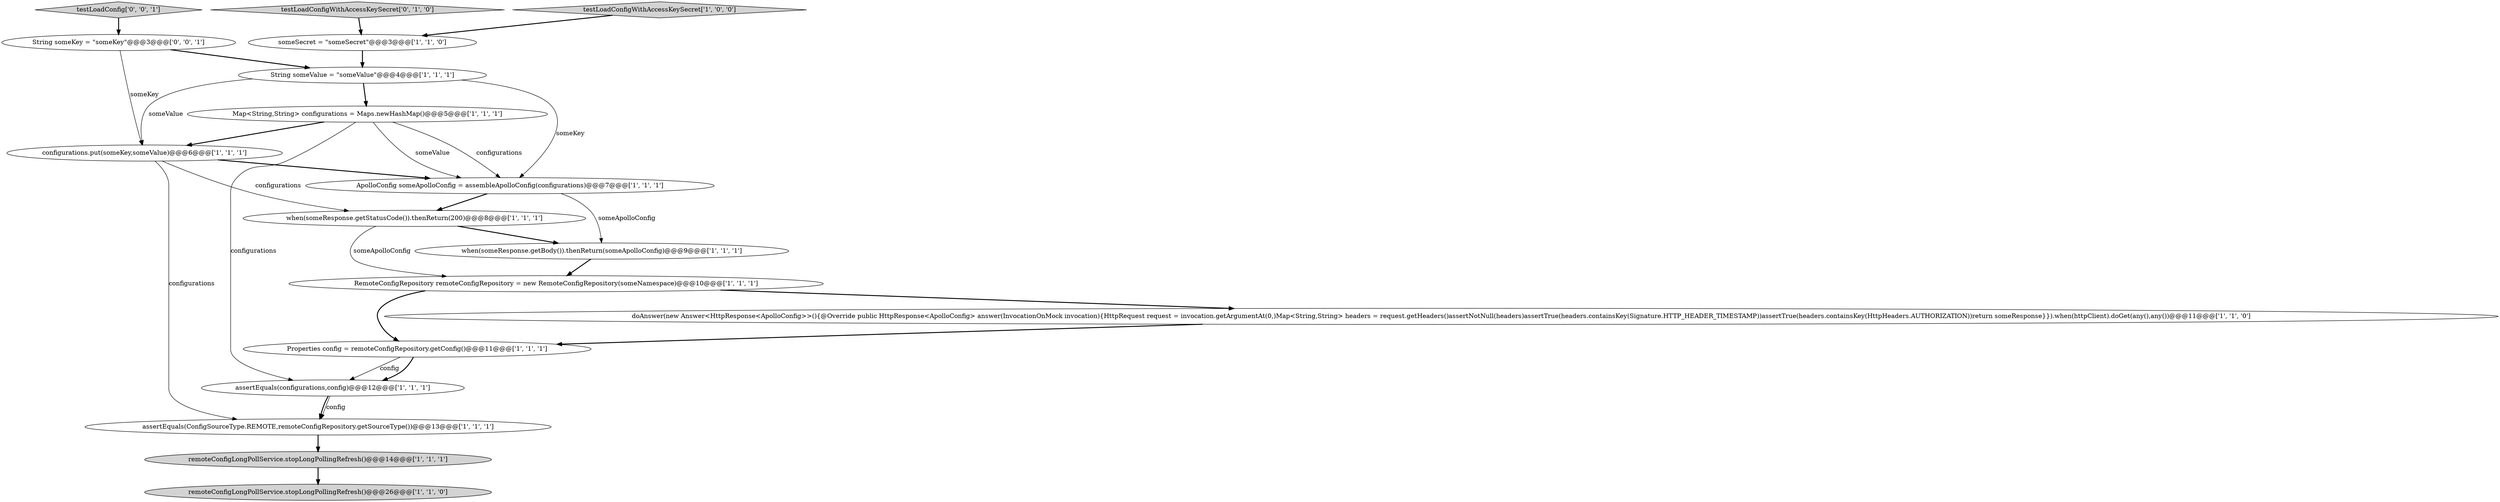 digraph {
14 [style = filled, label = "doAnswer(new Answer<HttpResponse<ApolloConfig>>(){@Override public HttpResponse<ApolloConfig> answer(InvocationOnMock invocation){HttpRequest request = invocation.getArgumentAt(0,)Map<String,String> headers = request.getHeaders()assertNotNull(headers)assertTrue(headers.containsKey(Signature.HTTP_HEADER_TIMESTAMP))assertTrue(headers.containsKey(HttpHeaders.AUTHORIZATION))return someResponse}}).when(httpClient).doGet(any(),any())@@@11@@@['1', '1', '0']", fillcolor = white, shape = ellipse image = "AAA0AAABBB1BBB"];
4 [style = filled, label = "when(someResponse.getStatusCode()).thenReturn(200)@@@8@@@['1', '1', '1']", fillcolor = white, shape = ellipse image = "AAA0AAABBB1BBB"];
7 [style = filled, label = "RemoteConfigRepository remoteConfigRepository = new RemoteConfigRepository(someNamespace)@@@10@@@['1', '1', '1']", fillcolor = white, shape = ellipse image = "AAA0AAABBB1BBB"];
3 [style = filled, label = "testLoadConfigWithAccessKeySecret['1', '0', '0']", fillcolor = lightgray, shape = diamond image = "AAA0AAABBB1BBB"];
12 [style = filled, label = "assertEquals(ConfigSourceType.REMOTE,remoteConfigRepository.getSourceType())@@@13@@@['1', '1', '1']", fillcolor = white, shape = ellipse image = "AAA0AAABBB1BBB"];
16 [style = filled, label = "String someKey = \"someKey\"@@@3@@@['0', '0', '1']", fillcolor = white, shape = ellipse image = "AAA0AAABBB3BBB"];
6 [style = filled, label = "Properties config = remoteConfigRepository.getConfig()@@@11@@@['1', '1', '1']", fillcolor = white, shape = ellipse image = "AAA0AAABBB1BBB"];
13 [style = filled, label = "ApolloConfig someApolloConfig = assembleApolloConfig(configurations)@@@7@@@['1', '1', '1']", fillcolor = white, shape = ellipse image = "AAA0AAABBB1BBB"];
15 [style = filled, label = "testLoadConfigWithAccessKeySecret['0', '1', '0']", fillcolor = lightgray, shape = diamond image = "AAA0AAABBB2BBB"];
10 [style = filled, label = "someSecret = \"someSecret\"@@@3@@@['1', '1', '0']", fillcolor = white, shape = ellipse image = "AAA0AAABBB1BBB"];
0 [style = filled, label = "configurations.put(someKey,someValue)@@@6@@@['1', '1', '1']", fillcolor = white, shape = ellipse image = "AAA0AAABBB1BBB"];
5 [style = filled, label = "Map<String,String> configurations = Maps.newHashMap()@@@5@@@['1', '1', '1']", fillcolor = white, shape = ellipse image = "AAA0AAABBB1BBB"];
2 [style = filled, label = "remoteConfigLongPollService.stopLongPollingRefresh()@@@14@@@['1', '1', '1']", fillcolor = lightgray, shape = ellipse image = "AAA0AAABBB1BBB"];
1 [style = filled, label = "when(someResponse.getBody()).thenReturn(someApolloConfig)@@@9@@@['1', '1', '1']", fillcolor = white, shape = ellipse image = "AAA0AAABBB1BBB"];
17 [style = filled, label = "testLoadConfig['0', '0', '1']", fillcolor = lightgray, shape = diamond image = "AAA0AAABBB3BBB"];
9 [style = filled, label = "remoteConfigLongPollService.stopLongPollingRefresh()@@@26@@@['1', '1', '0']", fillcolor = lightgray, shape = ellipse image = "AAA0AAABBB1BBB"];
8 [style = filled, label = "assertEquals(configurations,config)@@@12@@@['1', '1', '1']", fillcolor = white, shape = ellipse image = "AAA0AAABBB1BBB"];
11 [style = filled, label = "String someValue = \"someValue\"@@@4@@@['1', '1', '1']", fillcolor = white, shape = ellipse image = "AAA0AAABBB1BBB"];
3->10 [style = bold, label=""];
6->8 [style = solid, label="config"];
13->4 [style = bold, label=""];
8->12 [style = bold, label=""];
5->13 [style = solid, label="someValue"];
12->2 [style = bold, label=""];
4->7 [style = solid, label="someApolloConfig"];
0->4 [style = solid, label="configurations"];
7->6 [style = bold, label=""];
10->11 [style = bold, label=""];
0->13 [style = bold, label=""];
6->8 [style = bold, label=""];
5->13 [style = solid, label="configurations"];
4->1 [style = bold, label=""];
7->14 [style = bold, label=""];
13->1 [style = solid, label="someApolloConfig"];
2->9 [style = bold, label=""];
5->8 [style = solid, label="configurations"];
5->0 [style = bold, label=""];
11->13 [style = solid, label="someKey"];
8->12 [style = solid, label="config"];
16->0 [style = solid, label="someKey"];
14->6 [style = bold, label=""];
0->12 [style = solid, label="configurations"];
1->7 [style = bold, label=""];
11->0 [style = solid, label="someValue"];
16->11 [style = bold, label=""];
17->16 [style = bold, label=""];
15->10 [style = bold, label=""];
11->5 [style = bold, label=""];
}
